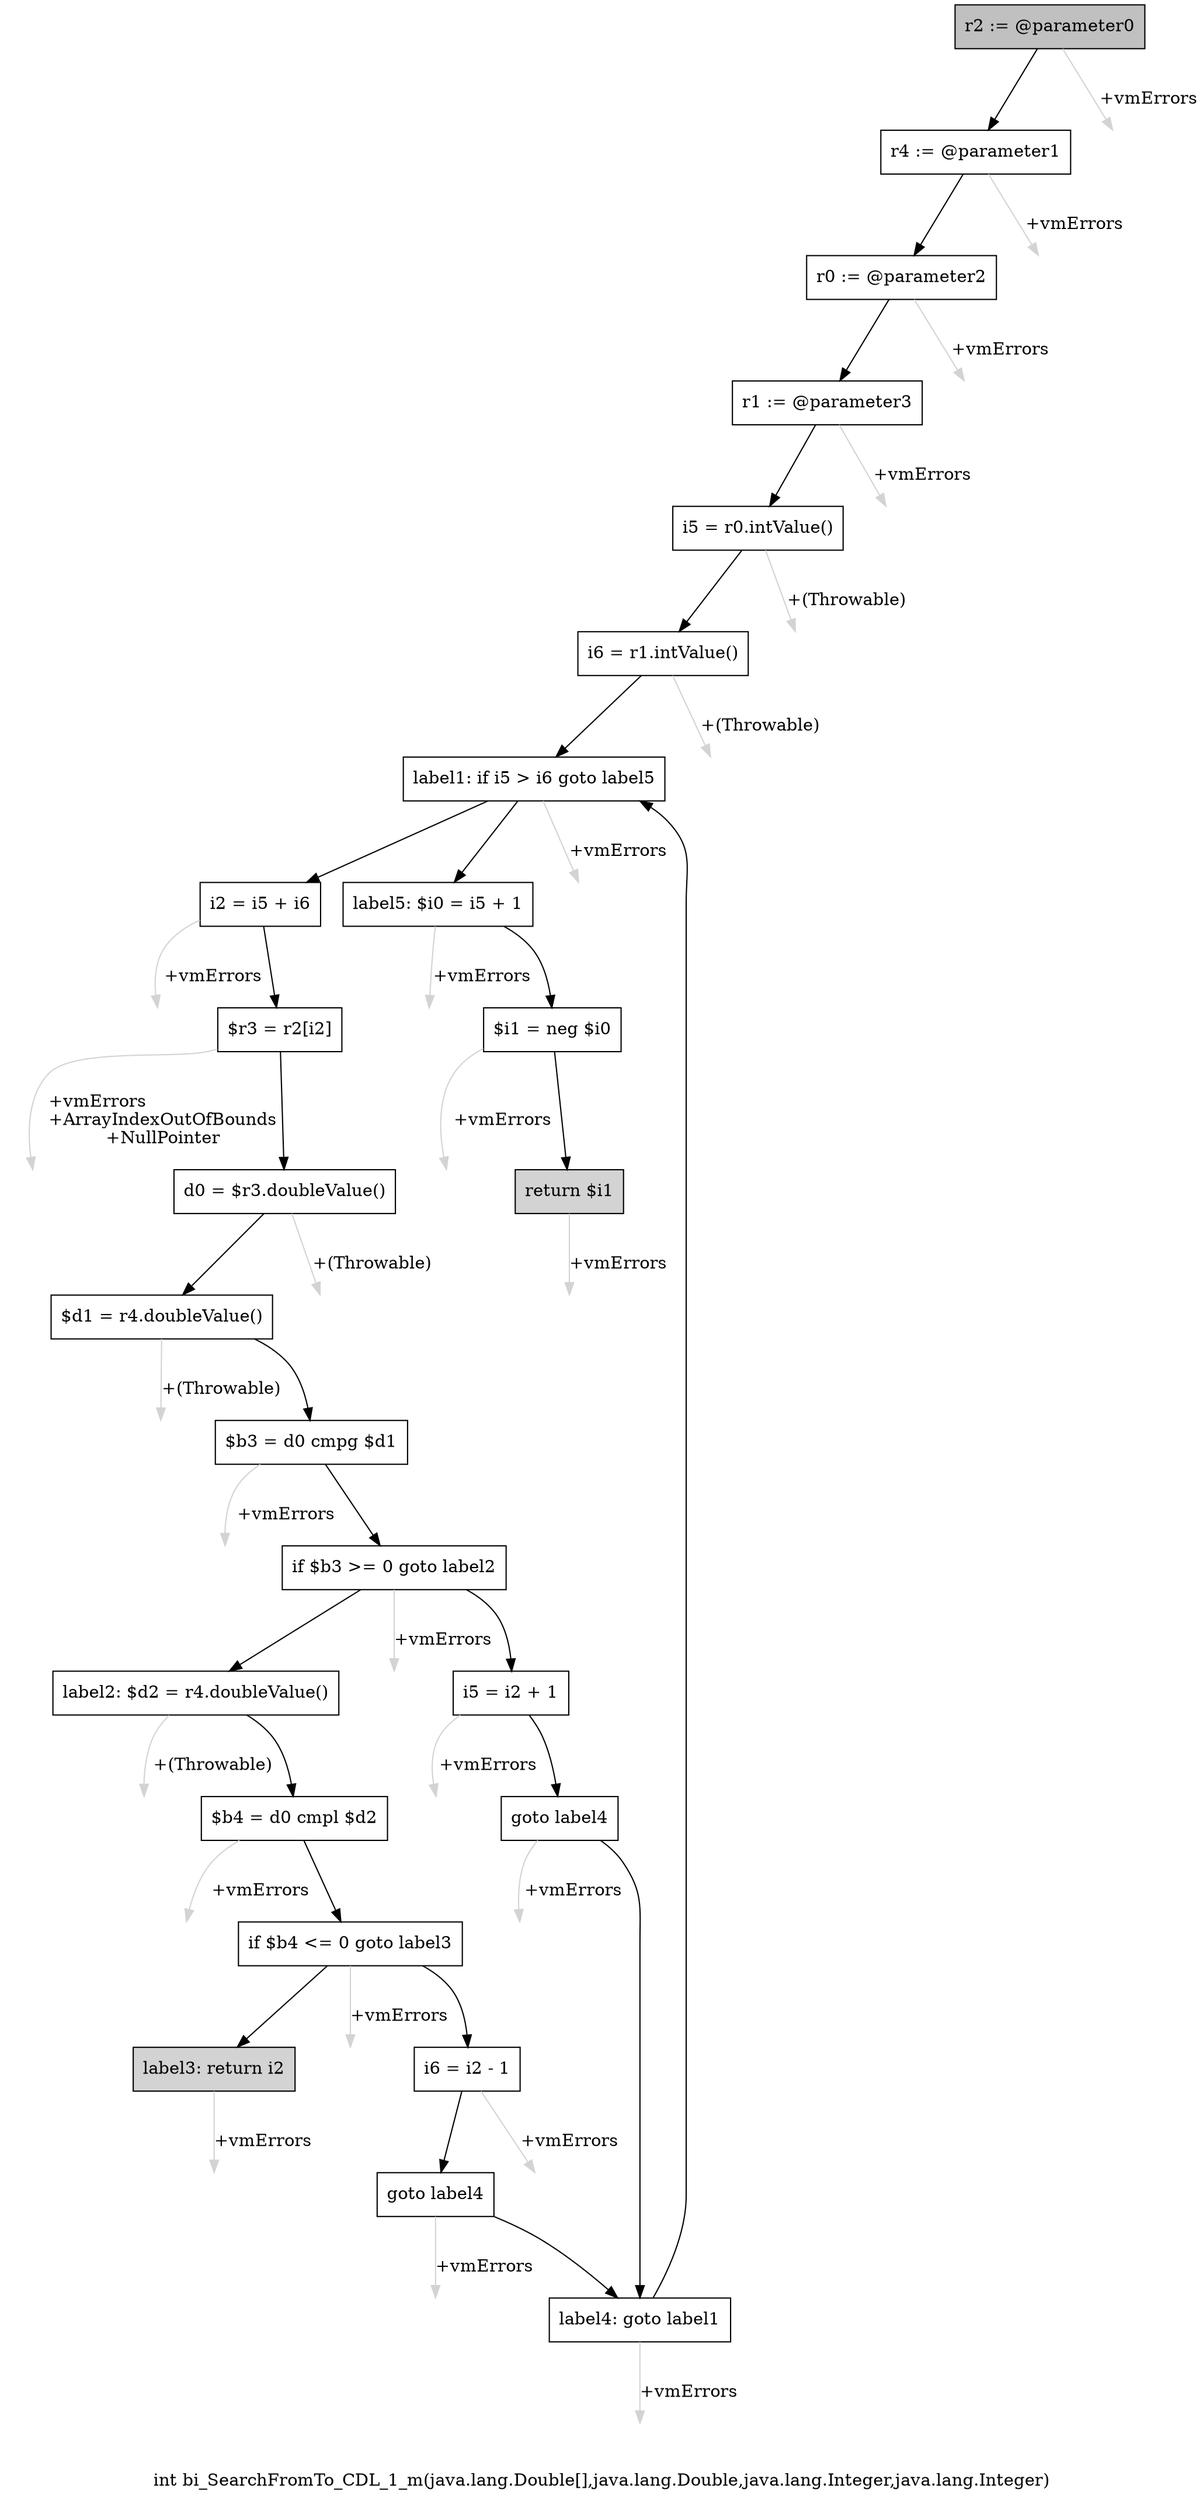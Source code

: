 digraph "int bi_SearchFromTo_CDL_1_m(java.lang.Double[],java.lang.Double,java.lang.Integer,java.lang.Integer)" {
    label="int bi_SearchFromTo_CDL_1_m(java.lang.Double[],java.lang.Double,java.lang.Integer,java.lang.Integer)";
    node [shape=box];
    "0" [style=filled,fillcolor=gray,label="r2 := @parameter0",];
    "1" [label="r4 := @parameter1",];
    "0"->"1" [color=black,];
    "25" [style=invis,label="Esc",];
    "0"->"25" [color=lightgray,label="\l+vmErrors",];
    "2" [label="r0 := @parameter2",];
    "1"->"2" [color=black,];
    "26" [style=invis,label="Esc",];
    "1"->"26" [color=lightgray,label="\l+vmErrors",];
    "3" [label="r1 := @parameter3",];
    "2"->"3" [color=black,];
    "27" [style=invis,label="Esc",];
    "2"->"27" [color=lightgray,label="\l+vmErrors",];
    "4" [label="i5 = r0.intValue()",];
    "3"->"4" [color=black,];
    "28" [style=invis,label="Esc",];
    "3"->"28" [color=lightgray,label="\l+vmErrors",];
    "5" [label="i6 = r1.intValue()",];
    "4"->"5" [color=black,];
    "29" [style=invis,label="Esc",];
    "4"->"29" [color=lightgray,label="\l+(Throwable)",];
    "6" [label="label1: if i5 > i6 goto label5",];
    "5"->"6" [color=black,];
    "30" [style=invis,label="Esc",];
    "5"->"30" [color=lightgray,label="\l+(Throwable)",];
    "7" [label="i2 = i5 + i6",];
    "6"->"7" [color=black,];
    "22" [label="label5: $i0 = i5 + 1",];
    "6"->"22" [color=black,];
    "31" [style=invis,label="Esc",];
    "6"->"31" [color=lightgray,label="\l+vmErrors",];
    "8" [label="$r3 = r2[i2]",];
    "7"->"8" [color=black,];
    "32" [style=invis,label="Esc",];
    "7"->"32" [color=lightgray,label="\l+vmErrors",];
    "9" [label="d0 = $r3.doubleValue()",];
    "8"->"9" [color=black,];
    "33" [style=invis,label="Esc",];
    "8"->"33" [color=lightgray,label="\l+vmErrors\l+ArrayIndexOutOfBounds\l+NullPointer",];
    "10" [label="$d1 = r4.doubleValue()",];
    "9"->"10" [color=black,];
    "34" [style=invis,label="Esc",];
    "9"->"34" [color=lightgray,label="\l+(Throwable)",];
    "11" [label="$b3 = d0 cmpg $d1",];
    "10"->"11" [color=black,];
    "35" [style=invis,label="Esc",];
    "10"->"35" [color=lightgray,label="\l+(Throwable)",];
    "12" [label="if $b3 >= 0 goto label2",];
    "11"->"12" [color=black,];
    "36" [style=invis,label="Esc",];
    "11"->"36" [color=lightgray,label="\l+vmErrors",];
    "13" [label="i5 = i2 + 1",];
    "12"->"13" [color=black,];
    "15" [label="label2: $d2 = r4.doubleValue()",];
    "12"->"15" [color=black,];
    "37" [style=invis,label="Esc",];
    "12"->"37" [color=lightgray,label="\l+vmErrors",];
    "14" [label="goto label4",];
    "13"->"14" [color=black,];
    "38" [style=invis,label="Esc",];
    "13"->"38" [color=lightgray,label="\l+vmErrors",];
    "21" [label="label4: goto label1",];
    "14"->"21" [color=black,];
    "39" [style=invis,label="Esc",];
    "14"->"39" [color=lightgray,label="\l+vmErrors",];
    "16" [label="$b4 = d0 cmpl $d2",];
    "15"->"16" [color=black,];
    "40" [style=invis,label="Esc",];
    "15"->"40" [color=lightgray,label="\l+(Throwable)",];
    "17" [label="if $b4 <= 0 goto label3",];
    "16"->"17" [color=black,];
    "41" [style=invis,label="Esc",];
    "16"->"41" [color=lightgray,label="\l+vmErrors",];
    "18" [label="i6 = i2 - 1",];
    "17"->"18" [color=black,];
    "20" [style=filled,fillcolor=lightgray,label="label3: return i2",];
    "17"->"20" [color=black,];
    "42" [style=invis,label="Esc",];
    "17"->"42" [color=lightgray,label="\l+vmErrors",];
    "19" [label="goto label4",];
    "18"->"19" [color=black,];
    "43" [style=invis,label="Esc",];
    "18"->"43" [color=lightgray,label="\l+vmErrors",];
    "19"->"21" [color=black,];
    "44" [style=invis,label="Esc",];
    "19"->"44" [color=lightgray,label="\l+vmErrors",];
    "45" [style=invis,label="Esc",];
    "20"->"45" [color=lightgray,label="\l+vmErrors",];
    "21"->"6" [color=black,];
    "46" [style=invis,label="Esc",];
    "21"->"46" [color=lightgray,label="\l+vmErrors",];
    "23" [label="$i1 = neg $i0",];
    "22"->"23" [color=black,];
    "47" [style=invis,label="Esc",];
    "22"->"47" [color=lightgray,label="\l+vmErrors",];
    "24" [style=filled,fillcolor=lightgray,label="return $i1",];
    "23"->"24" [color=black,];
    "48" [style=invis,label="Esc",];
    "23"->"48" [color=lightgray,label="\l+vmErrors",];
    "49" [style=invis,label="Esc",];
    "24"->"49" [color=lightgray,label="\l+vmErrors",];
}
